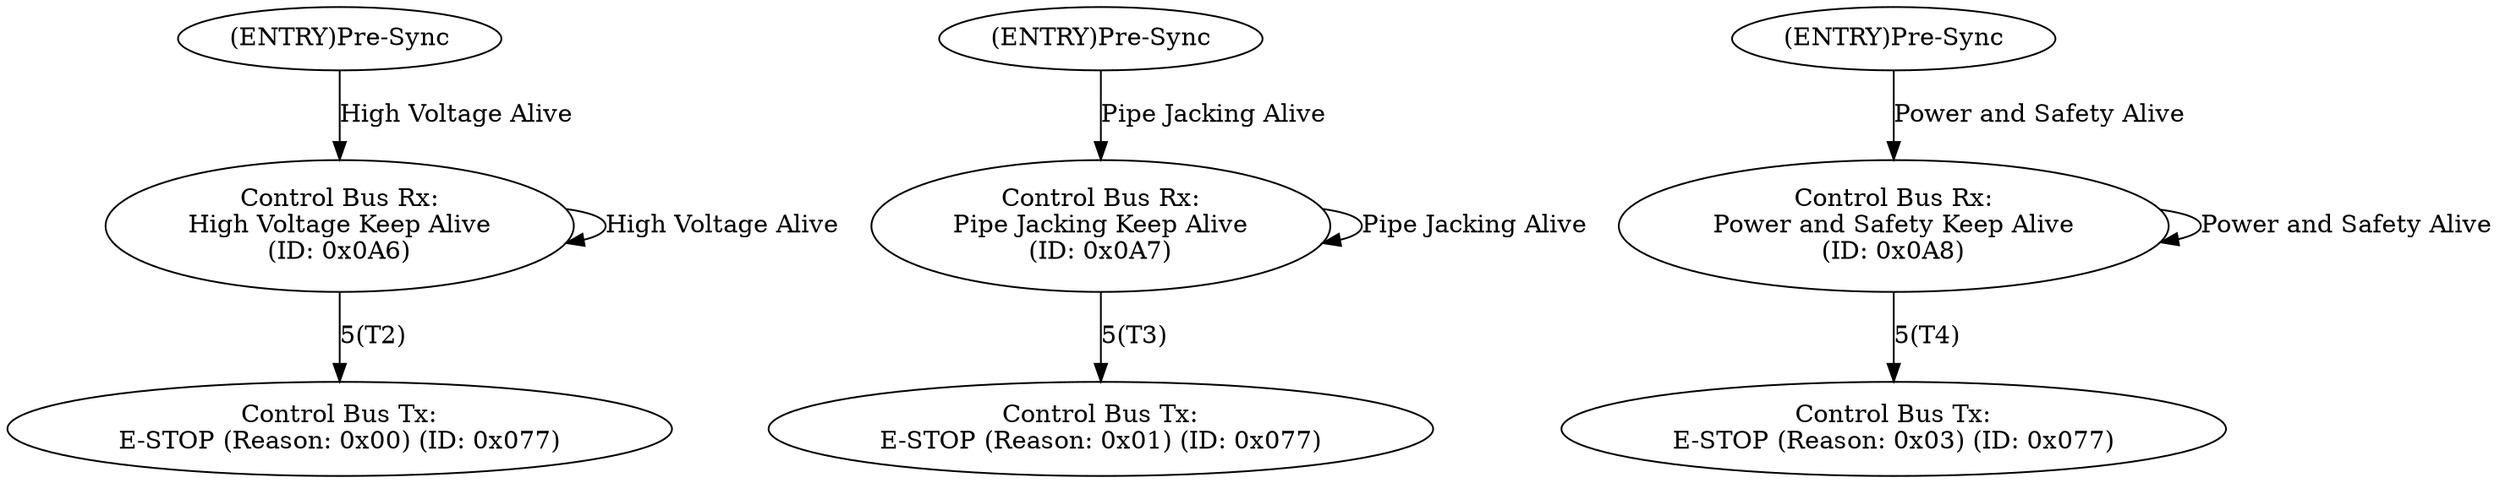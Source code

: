 digraph newUSM {
    // Receive HVKeepAlive
    S50 [label = "(ENTRY)Pre-Sync"];
    S51 [label = "Control Bus Rx:\nHigh Voltage Keep Alive\n(ID: 0x0A6)"];
    S52 [label = "Control Bus Tx:\nE-STOP (Reason: 0x00) (ID: 0x077)"];

    S50 -> S51 [label = "High Voltage Alive"];
    S51 -> S51 [label = "High Voltage Alive"];
    S51 -> S52 [label = "5(T2)"];


    // Receive PipeJackingKeepAlive
    S60 [label = "(ENTRY)Pre-Sync"];
    S61 [label = "Control Bus Rx:\nPipe Jacking Keep Alive\n(ID: 0x0A7)"];
    S62 [label = "Control Bus Tx:\nE-STOP (Reason: 0x01) (ID: 0x077)"];

    S60 -> S61 [label="Pipe Jacking Alive"];
    S61 -> S61 [label="Pipe Jacking Alive"];
    S61 -> S62 [label="5(T3)"];


    // Receive PowerAndSafetyKeepAlive
    S80 [label = "(ENTRY)Pre-Sync"];
    S81 [label = "Control Bus Rx:\nPower and Safety Keep Alive\n(ID: 0x0A8)"];
    S82 [label = "Control Bus Tx:\nE-STOP (Reason: 0x03) (ID: 0x077)"];

    S80 -> S81 [label = "Power and Safety Alive"];
    S81 -> S81 [label = "Power and Safety Alive"];
    S81 -> S82 [label = "5(T4)"];

}

// include state where estop occurs (another flag)
